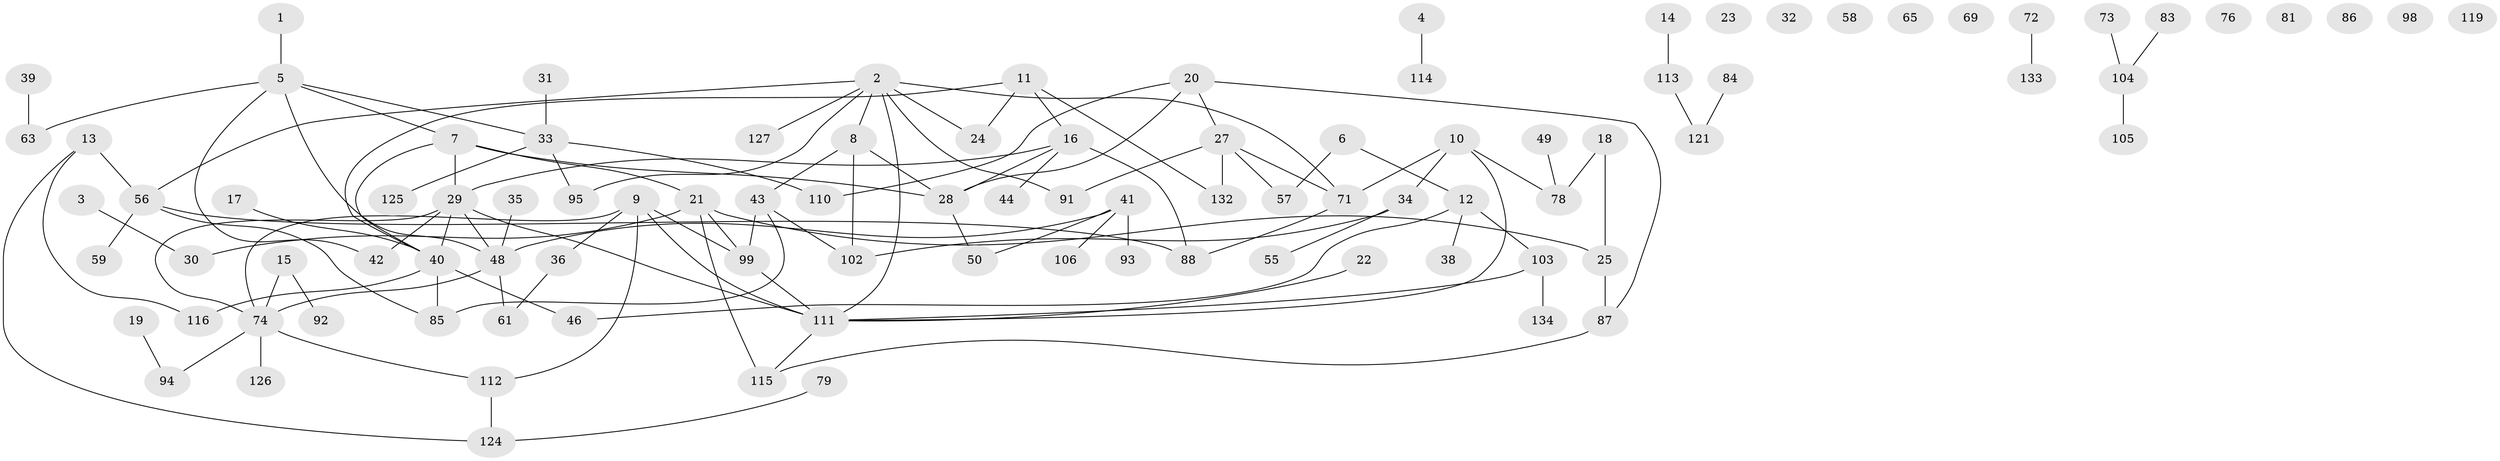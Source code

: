 // original degree distribution, {2: 0.21014492753623187, 3: 0.26811594202898553, 1: 0.2753623188405797, 4: 0.12318840579710146, 0: 0.07246376811594203, 6: 0.007246376811594203, 5: 0.028985507246376812, 7: 0.007246376811594203, 8: 0.007246376811594203}
// Generated by graph-tools (version 1.1) at 2025/41/03/06/25 10:41:21]
// undirected, 97 vertices, 117 edges
graph export_dot {
graph [start="1"]
  node [color=gray90,style=filled];
  1 [super="+137"];
  2 [super="+37"];
  3;
  4;
  5 [super="+108"];
  6;
  7 [super="+51"];
  8 [super="+68"];
  9 [super="+80"];
  10 [super="+131"];
  11 [super="+82"];
  12 [super="+47"];
  13 [super="+67"];
  14;
  15 [super="+96"];
  16 [super="+64"];
  17;
  18 [super="+123"];
  19;
  20 [super="+26"];
  21 [super="+66"];
  22;
  23;
  24;
  25;
  27 [super="+70"];
  28 [super="+75"];
  29 [super="+118"];
  30 [super="+138"];
  31;
  32;
  33 [super="+62"];
  34 [super="+135"];
  35;
  36 [super="+53"];
  38;
  39 [super="+97"];
  40 [super="+45"];
  41 [super="+52"];
  42 [super="+54"];
  43 [super="+77"];
  44;
  46;
  48 [super="+122"];
  49;
  50 [super="+60"];
  55;
  56 [super="+89"];
  57;
  58;
  59;
  61;
  63;
  65;
  69;
  71;
  72;
  73;
  74 [super="+90"];
  76;
  78;
  79 [super="+107"];
  81;
  83;
  84 [super="+109"];
  85;
  86;
  87;
  88 [super="+117"];
  91;
  92;
  93;
  94 [super="+100"];
  95;
  98;
  99 [super="+101"];
  102;
  103;
  104;
  105;
  106 [super="+128"];
  110 [super="+120"];
  111 [super="+130"];
  112;
  113 [super="+136"];
  114;
  115 [super="+129"];
  116;
  119;
  121;
  124;
  125;
  126;
  127;
  132;
  133;
  134;
  1 -- 5;
  2 -- 24;
  2 -- 71;
  2 -- 8;
  2 -- 56;
  2 -- 91;
  2 -- 127;
  2 -- 95;
  2 -- 111;
  3 -- 30;
  4 -- 114;
  5 -- 7;
  5 -- 33;
  5 -- 42;
  5 -- 63;
  5 -- 48;
  6 -- 57;
  6 -- 12;
  7 -- 40;
  7 -- 28;
  7 -- 21;
  7 -- 29;
  8 -- 43;
  8 -- 28;
  8 -- 102;
  9 -- 112;
  9 -- 99;
  9 -- 111;
  9 -- 74;
  9 -- 36;
  10 -- 71;
  10 -- 78;
  10 -- 34;
  10 -- 111;
  11 -- 16;
  11 -- 132;
  11 -- 24;
  11 -- 40;
  12 -- 38;
  12 -- 46;
  12 -- 103;
  13 -- 56;
  13 -- 116;
  13 -- 124;
  14 -- 113;
  15 -- 74;
  15 -- 92;
  16 -- 29;
  16 -- 88;
  16 -- 28;
  16 -- 44;
  17 -- 40;
  18 -- 25;
  18 -- 78;
  19 -- 94;
  20 -- 110;
  20 -- 27;
  20 -- 28;
  20 -- 87;
  21 -- 30;
  21 -- 115;
  21 -- 25;
  21 -- 99;
  22 -- 111;
  25 -- 87;
  27 -- 71;
  27 -- 91;
  27 -- 132;
  27 -- 57;
  28 -- 50;
  29 -- 74;
  29 -- 111;
  29 -- 40;
  29 -- 48;
  29 -- 42;
  31 -- 33;
  33 -- 125;
  33 -- 95;
  33 -- 110;
  34 -- 102;
  34 -- 55;
  35 -- 48;
  36 -- 61;
  39 -- 63;
  40 -- 46;
  40 -- 85;
  40 -- 116;
  41 -- 93;
  41 -- 48;
  41 -- 50;
  41 -- 106;
  43 -- 85;
  43 -- 99;
  43 -- 102;
  48 -- 61;
  48 -- 74;
  49 -- 78;
  56 -- 88;
  56 -- 59;
  56 -- 85;
  71 -- 88;
  72 -- 133;
  73 -- 104;
  74 -- 94;
  74 -- 112;
  74 -- 126;
  79 -- 124;
  83 -- 104;
  84 -- 121;
  87 -- 115;
  99 -- 111;
  103 -- 111;
  103 -- 134;
  104 -- 105;
  111 -- 115;
  112 -- 124;
  113 -- 121;
}

